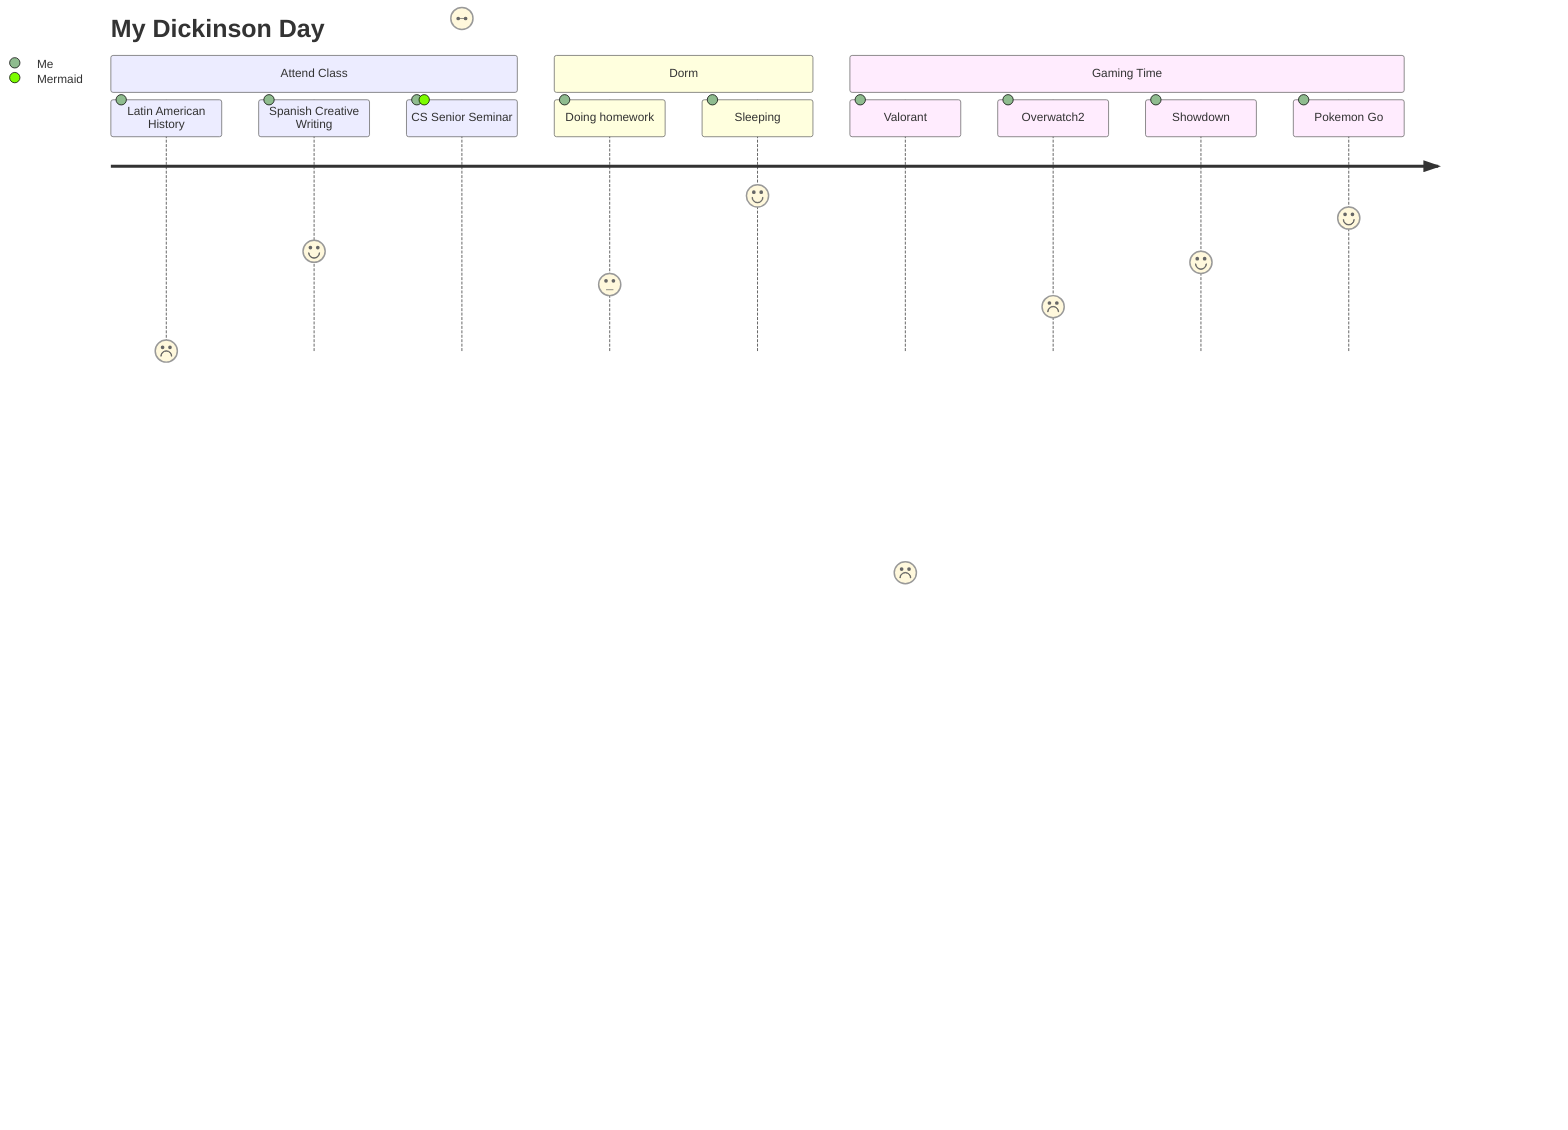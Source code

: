 journey
    title My Dickinson Day
    section Attend Class
      Latin American History: 0: Me
      Spanish Creative Writing: 4.5: Me
      %% I'm just so happy to be in senior seminar
      CS Senior Seminar: 3, : Me, Mermaid
    section Dorm
      Doing homework: 3: Me
      Sleeping: 7: Me
    section Gaming Time
      Valorant: -10: Me
      Overwatch2: 2: Me
      Showdown: 4: Me
      Pokemon Go: 6: Me